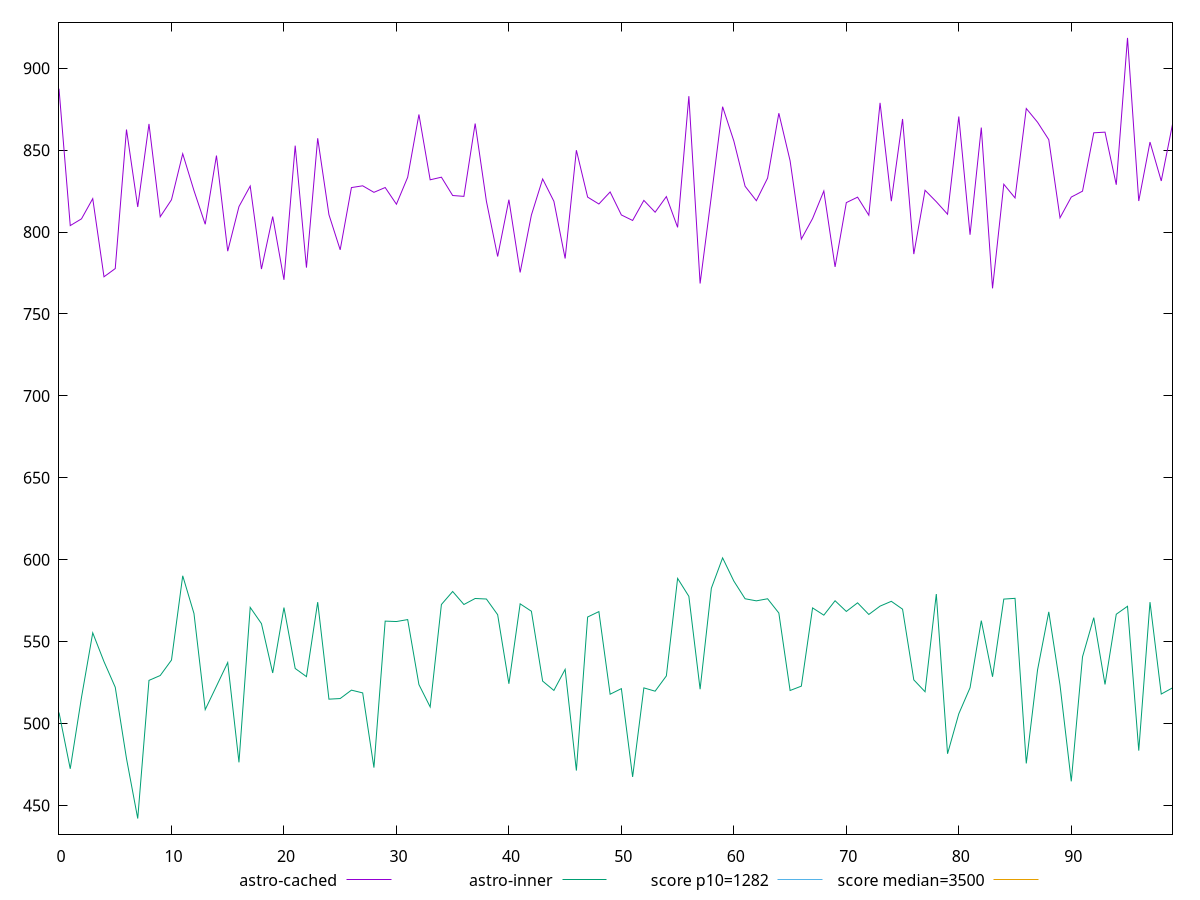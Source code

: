 reset

$astroCached <<EOF
0 887.5160000000002
1 803.9560000000002
2 808.0840000000004
3 820.4240000000003
4 772.7080000000004
5 777.7240000000005
6 862.5960000000001
7 815.3360000000007
8 866.0160000000003
9 809.3560000000003
10 819.7280000000001
11 847.8200000000005
12 825.3360000000001
13 804.7720000000003
14 846.7080000000003
15 788.3480000000004
16 815.568
17 828.1119999999997
18 777.4320000000004
19 809.492
20 770.8760000000004
21 852.7600000000002
22 778.3080000000007
23 857.2720000000007
24 810.6280000000004
25 789.1680000000002
26 827.1720000000003
27 828.2560000000002
28 824.2640000000004
29 827.2040000000004
30 817.0120000000003
31 833.4640000000004
32 871.7920000000001
33 831.9160000000003
34 833.5120000000004
35 822.328
36 821.8080000000006
37 866.2600000000004
38 818.8480000000002
39 785.1120000000006
40 819.7600000000003
41 775.3520000000005
42 810.3720000000005
43 832.4160000000005
44 818.8000000000003
45 783.8800000000003
46 849.9720000000002
47 821.3560000000002
48 817.148
49 824.496
50 810.4599999999999
51 807.0920000000001
52 819.3520000000001
53 812.1320000000004
54 821.6760000000002
55 802.884
56 882.9560000000001
57 768.608
58 821.9000000000001
59 876.5400000000002
60 855.5960000000006
61 827.9680000000003
62 819.1640000000002
63 832.9600000000003
64 872.5680000000003
65 843.5680000000002
66 795.7240000000002
67 808.2640000000008
68 825.0800000000004
69 778.7520000000003
70 817.9880000000005
71 821.3240000000002
72 810.2880000000002
73 878.8840000000002
74 818.8480000000006
75 869.0440000000003
76 786.5640000000002
77 825.5160000000003
78 818.5440000000007
79 810.9120000000003
80 870.56
81 798.3640000000001
82 863.7960000000002
83 765.6360000000004
84 829.2160000000001
85 820.8520000000001
86 875.4320000000004
87 867.0840000000004
88 856.4200000000004
89 808.7360000000003
90 821.3760000000005
91 824.9840000000002
92 860.6080000000006
93 861.0040000000001
94 828.9120000000004
95 918.5360000000001
96 818.9640000000002
97 854.9560000000004
98 831.2040000000005
99 865.7760000000002
EOF

$astroInner <<EOF
0 506.7280000000001
1 472.36800000000017
2 515.9840000000004
3 555.356
4 537.7880000000001
5 522.1640000000001
6 478.6320000000005
7 442.0120000000004
8 526.3400000000004
9 529.3080000000002
10 538.7320000000001
11 590.1920000000005
12 567.172
13 508.496
14 522.8160000000001
15 537.2360000000003
16 476.308
17 570.9000000000002
18 560.98
19 530.8560000000004
20 570.7800000000003
21 533.608
22 528.6320000000002
23 574.1
24 514.8760000000001
25 515.2520000000003
26 520.38
27 518.6920000000001
28 473.0840000000004
29 562.5160000000002
30 562.2560000000002
31 563.4480000000002
32 523.7760000000003
33 510.1160000000002
34 572.6600000000003
35 580.6080000000004
36 572.6600000000004
37 576.3279999999999
38 576.0080000000002
39 566.4360000000004
40 524.2760000000003
41 573.0680000000001
42 568.5520000000004
43 525.8960000000003
44 520.2080000000004
45 533.0600000000004
46 471.27600000000035
47 565.016
48 568.3240000000003
49 517.8960000000001
50 521.3000000000003
51 467.41200000000026
52 521.7640000000002
53 519.7400000000006
54 529.0720000000002
55 588.5920000000003
56 577.6440000000003
57 520.948
58 582.5800000000003
59 601.1120000000001
60 586.9560000000004
61 576.1600000000003
62 574.8920000000002
63 576.1560000000001
64 567.4640000000002
65 520.1640000000003
66 522.8200000000002
67 570.5840000000001
68 566.1560000000003
69 574.944
70 568.4200000000001
71 573.6719999999999
72 566.5840000000003
73 571.6680000000002
74 574.6039999999999
75 569.8040000000001
76 526.6479999999999
77 519.404
78 579.0520000000004
79 481.55200000000013
80 505.9520000000001
81 521.8400000000007
82 562.8040000000001
83 528.5279999999999
84 575.9640000000005
85 576.424
86 475.64800000000014
87 532.6360000000004
88 568.1680000000003
89 523.42
90 464.70399999999995
91 540.7160000000003
92 564.6320000000003
93 523.8520000000004
94 566.7120000000002
95 571.572
96 483.47200000000004
97 574.0960000000003
98 518
99 521.76
EOF

set key outside below
set xrange [0:99]
set yrange [432.4815200000004:928.0664800000001]
set trange [432.4815200000004:928.0664800000001]
set terminal svg size 640, 520 enhanced background rgb 'white'
set output "reports/report_00033_2021-03-01T14-23-16.841Z/bootup-time/comparison/line/1_vs_2.svg"

plot $astroCached title "astro-cached" with line, \
     $astroInner title "astro-inner" with line, \
     1282 title "score p10=1282", \
     3500 title "score median=3500"

reset
